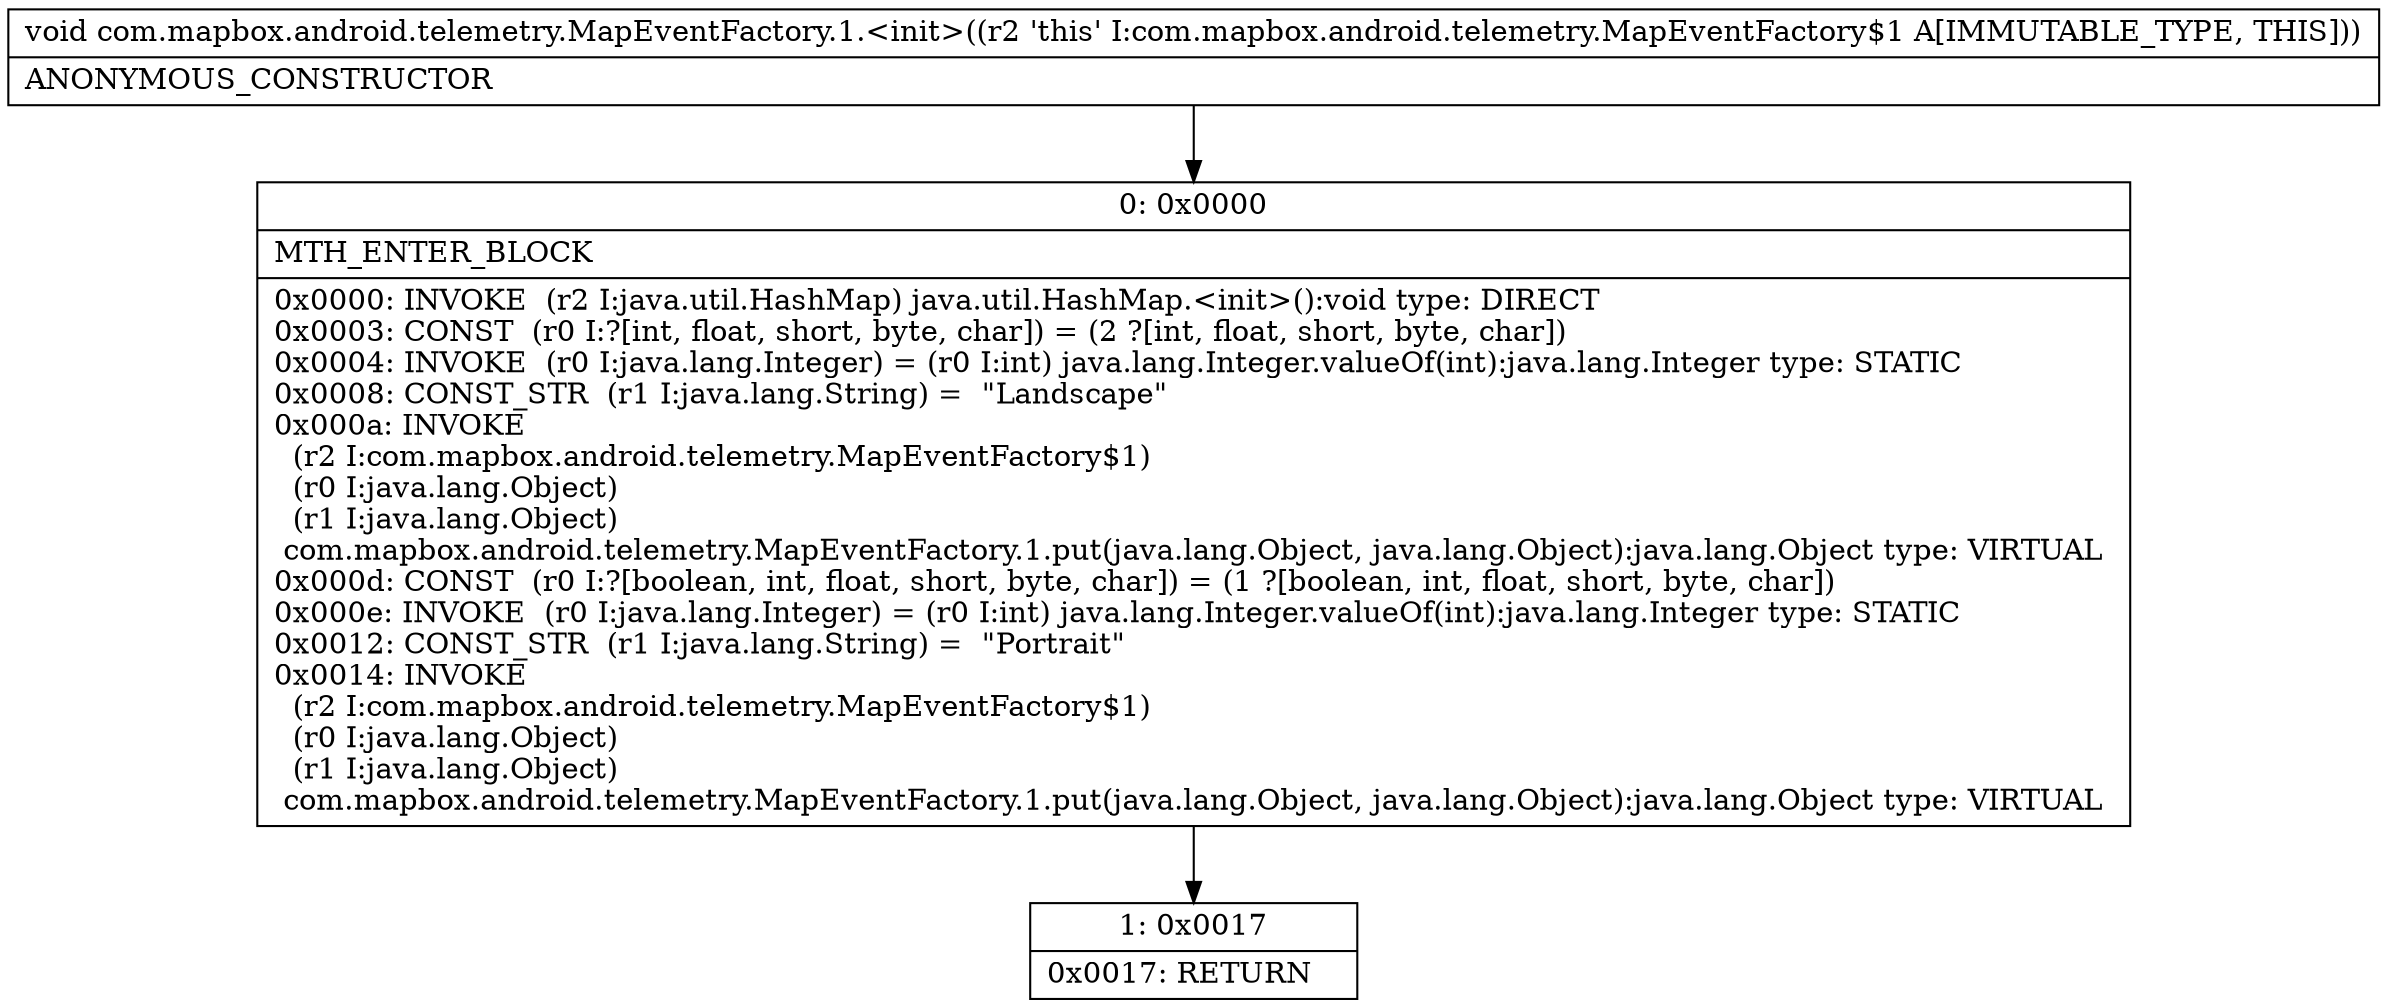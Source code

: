 digraph "CFG forcom.mapbox.android.telemetry.MapEventFactory.1.\<init\>()V" {
Node_0 [shape=record,label="{0\:\ 0x0000|MTH_ENTER_BLOCK\l|0x0000: INVOKE  (r2 I:java.util.HashMap) java.util.HashMap.\<init\>():void type: DIRECT \l0x0003: CONST  (r0 I:?[int, float, short, byte, char]) = (2 ?[int, float, short, byte, char]) \l0x0004: INVOKE  (r0 I:java.lang.Integer) = (r0 I:int) java.lang.Integer.valueOf(int):java.lang.Integer type: STATIC \l0x0008: CONST_STR  (r1 I:java.lang.String) =  \"Landscape\" \l0x000a: INVOKE  \l  (r2 I:com.mapbox.android.telemetry.MapEventFactory$1)\l  (r0 I:java.lang.Object)\l  (r1 I:java.lang.Object)\l com.mapbox.android.telemetry.MapEventFactory.1.put(java.lang.Object, java.lang.Object):java.lang.Object type: VIRTUAL \l0x000d: CONST  (r0 I:?[boolean, int, float, short, byte, char]) = (1 ?[boolean, int, float, short, byte, char]) \l0x000e: INVOKE  (r0 I:java.lang.Integer) = (r0 I:int) java.lang.Integer.valueOf(int):java.lang.Integer type: STATIC \l0x0012: CONST_STR  (r1 I:java.lang.String) =  \"Portrait\" \l0x0014: INVOKE  \l  (r2 I:com.mapbox.android.telemetry.MapEventFactory$1)\l  (r0 I:java.lang.Object)\l  (r1 I:java.lang.Object)\l com.mapbox.android.telemetry.MapEventFactory.1.put(java.lang.Object, java.lang.Object):java.lang.Object type: VIRTUAL \l}"];
Node_1 [shape=record,label="{1\:\ 0x0017|0x0017: RETURN   \l}"];
MethodNode[shape=record,label="{void com.mapbox.android.telemetry.MapEventFactory.1.\<init\>((r2 'this' I:com.mapbox.android.telemetry.MapEventFactory$1 A[IMMUTABLE_TYPE, THIS]))  | ANONYMOUS_CONSTRUCTOR\l}"];
MethodNode -> Node_0;
Node_0 -> Node_1;
}

